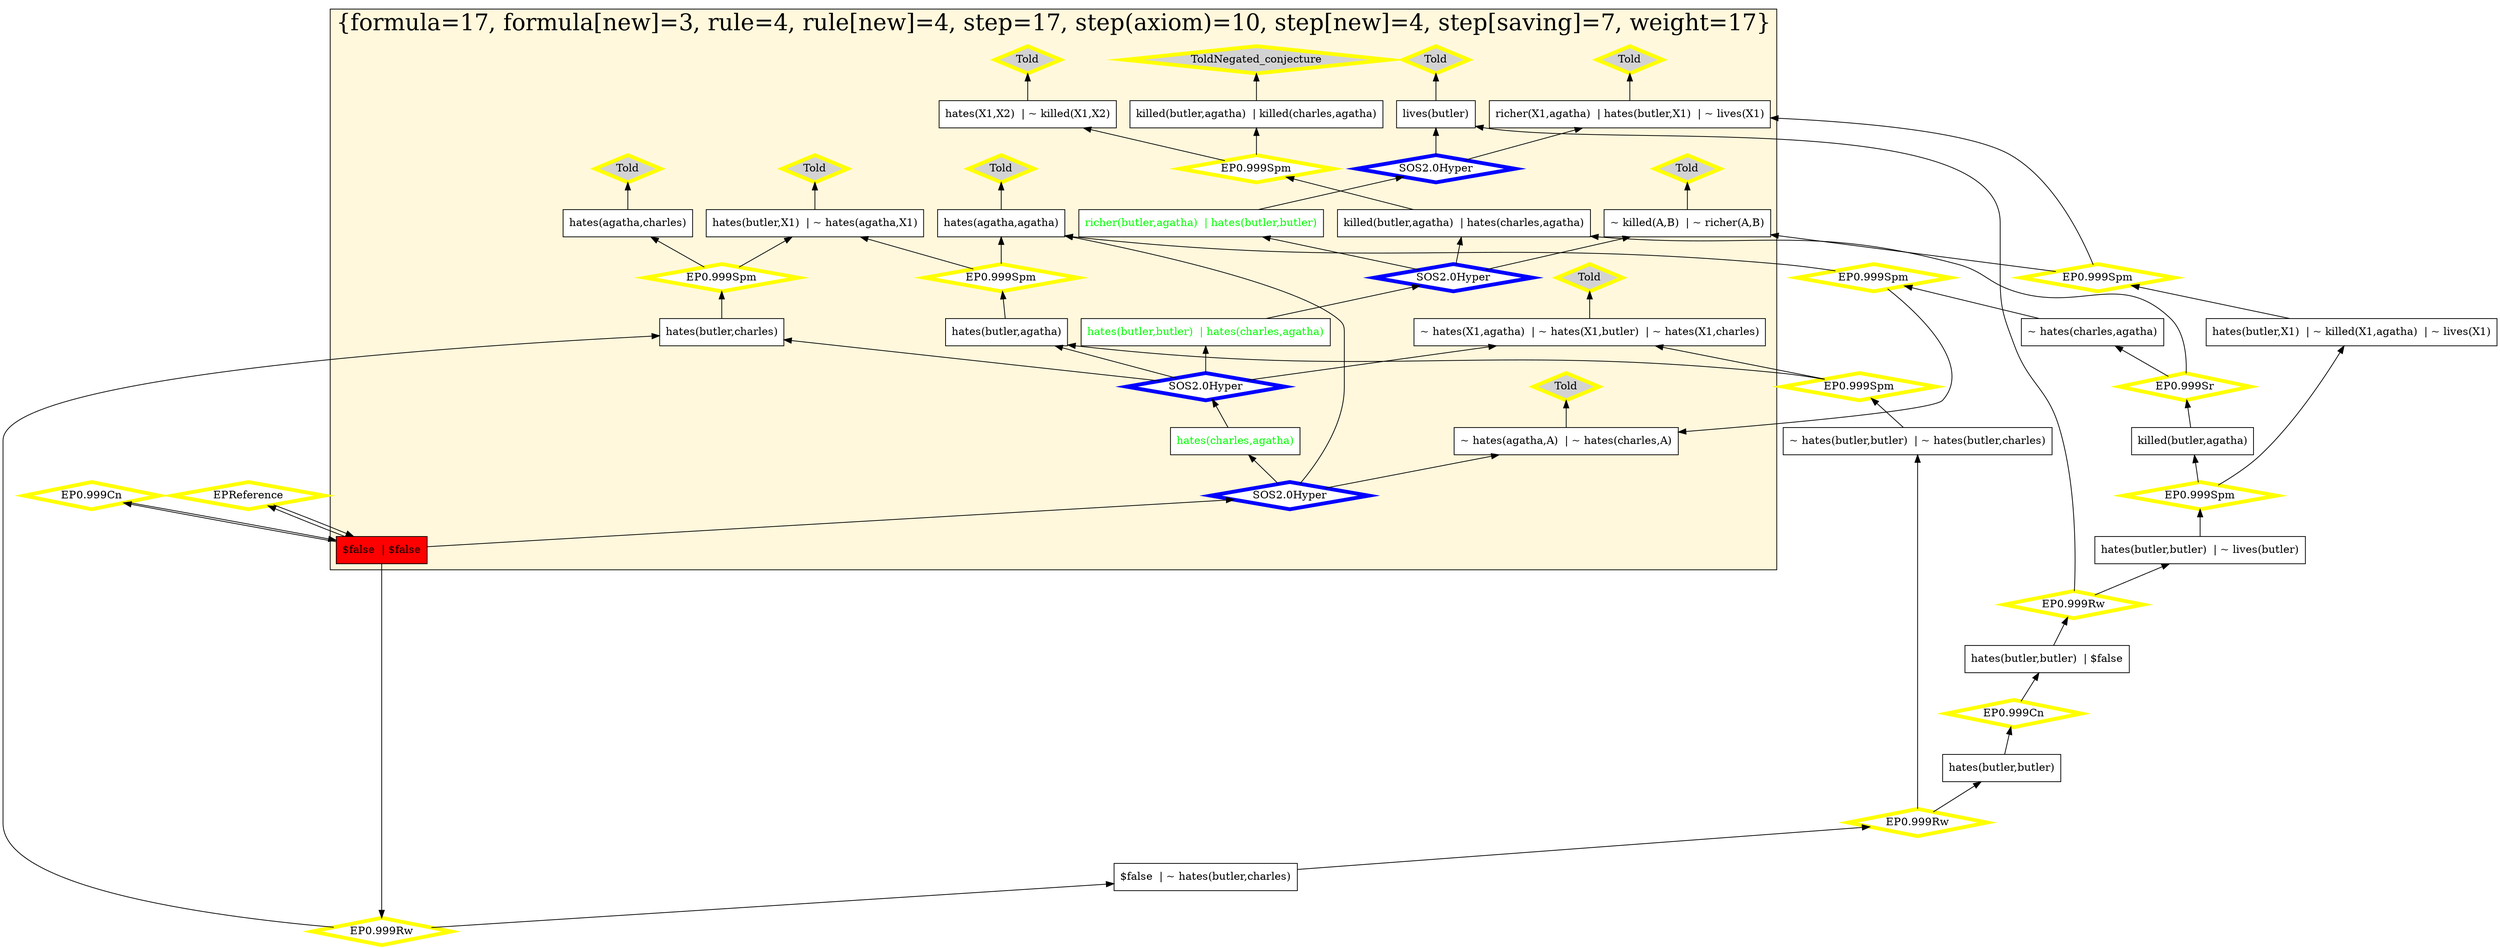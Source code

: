 digraph g 
{ rankdir=BT;
   
  "x_620" [ URL="http://inference-web.org/proofs/tptp/Solutions/PUZ/PUZ001-1/EP---1.1/answer.owl#ns_5_conclusion" color="black" shape="box" label="~ hates(agatha,X1)  | ~ hates(charles,X1)" fillcolor="white" style="filled"  ];
  "x_600" [ URL="http://inference-web.org/proofs/tptp/Solutions/PUZ/PUZ001-1/EP---1.1/answer.owl#ns_14_conclusion" color="black" shape="box" label="hates(butler,agatha)" fillcolor="white" style="filled"  ];
  "x_610" [ URL="http://inference-web.org/proofs/tptp/Solutions/PUZ/PUZ001-1/EP---1.1/answer.owl#ns_4_conclusion" color="black" shape="box" label="~ killed(X1,X2)  | ~ richer(X1,X2)" fillcolor="white" style="filled"  ];
  "x_622" [ URL="http://inference-web.org/proofs/tptp/Solutions/PUZ/PUZ001-1/SOS---2.0/answer.owl#ns_17_conclusion" color="black" shape="box" label="hates(butler,charles)" fillcolor="white" style="filled"  ];
  "x_623" [ URL="http://inference-web.org/proofs/tptp/Solutions/PUZ/PUZ001-1/EP---1.1/answer.owl#ns_31_conclusion" color="black" shape="box" label="hates(butler,butler)" fillcolor="white" style="filled"  ];
  "x_647" [ URL="http://inference-web.org/proofs/tptp/Solutions/PUZ/PUZ001-1/EP---1.1/answer.owl#ns_16_conclusion" color="black" shape="box" label="~ hates(charles,agatha)" fillcolor="white" style="filled"  ];
  "x_649" [ URL="http://inference-web.org/proofs/tptp/Solutions/PUZ/PUZ001-1/EP---1.1/answer.owl#ns_22_conclusion" color="black" shape="box" label="~ hates(butler,butler)  | ~ hates(butler,charles)" fillcolor="white" style="filled"  ];
  "x_573" [ fontcolor="green" URL="http://inference-web.org/proofs/tptp/Solutions/PUZ/PUZ001-1/SOS---2.0/answer.owl#ns_14_conclusion" color="black" shape="box" label="richer(butler,agatha)  | hates(butler,butler)" fillcolor="white" style="filled"  ];
  "x_625" [ URL="http://inference-web.org/proofs/tptp/Solutions/PUZ/PUZ001-1/SOS---2.0/answer.owl#ns_23_conclusion" color="black" shape="box" label="$false" fillcolor="red" style="filled"  ];
  "x_625" [ URL="http://inference-web.org/proofs/tptp/Solutions/PUZ/PUZ001-1/EP---1.1/answer.owl#ns_34_conclusion" color="black" shape="box" label="$false" fillcolor="red" style="filled"  ];
  "x_626" [ URL="http://inference-web.org/proofs/tptp/Solutions/PUZ/PUZ001-1/EP---1.1/answer.owl#ns_13_conclusion" color="black" shape="box" label="hates(charles,agatha)  | killed(butler,agatha)" fillcolor="white" style="filled"  ];
  "x_620" [ URL="http://inference-web.org/proofs/tptp/Solutions/PUZ/PUZ001-1/SOS---2.0/answer.owl#ns_2_conclusion" color="black" shape="box" label="~ hates(agatha,A)  | ~ hates(charles,A)" fillcolor="white" style="filled"  ];
  "x_636" [ URL="http://inference-web.org/proofs/tptp/Solutions/PUZ/PUZ001-1/SOS---2.0/answer.owl#ns_8_conclusion" color="black" shape="box" label="lives(butler)" fillcolor="white" style="filled"  ];
  "x_630" [ URL="http://inference-web.org/proofs/tptp/Solutions/PUZ/PUZ001-1/EP---1.1/answer.owl#ns_10_conclusion" color="black" shape="box" label="hates(butler,X1)  | ~ hates(agatha,X1)" fillcolor="white" style="filled"  ];
  "x_626" [ URL="http://inference-web.org/proofs/tptp/Solutions/PUZ/PUZ001-1/SOS---2.0/answer.owl#ns_18_conclusion" color="black" shape="box" label="killed(butler,agatha)  | hates(charles,agatha)" fillcolor="white" style="filled"  ];
  "x_608" [ URL="http://inference-web.org/proofs/tptp/Solutions/PUZ/PUZ001-1/EP---1.1/answer.owl#ns_8_conclusion" color="black" shape="box" label="hates(agatha,charles)" fillcolor="white" style="filled"  ];
  "x_602" [ URL="http://inference-web.org/proofs/tptp/Solutions/PUZ/PUZ001-1/EP---1.1/answer.owl#ns_9_conclusion" color="black" shape="box" label="hates(X1,X2)  | ~ killed(X1,X2)" fillcolor="white" style="filled"  ];
  "x_653" [ fontcolor="green" URL="http://inference-web.org/proofs/tptp/Solutions/PUZ/PUZ001-1/SOS---2.0/answer.owl#ns_19_conclusion" color="black" shape="box" label="hates(butler,butler)  | hates(charles,agatha)" fillcolor="white" style="filled"  ];
  "x_634" [ URL="http://inference-web.org/proofs/tptp/Solutions/PUZ/PUZ001-1/SOS---2.0/answer.owl#ns_3_conclusion" color="black" shape="box" label="~ hates(A,agatha)  | ~ hates(A,butler)  | ~ hates(A,charles)" fillcolor="white" style="filled"  ];
  "x_582" [ URL="http://inference-web.org/proofs/tptp/Solutions/PUZ/PUZ001-1/EP---1.1/answer.owl#ns_29_conclusion" color="black" shape="box" label="hates(butler,butler)  | ~ lives(butler)" fillcolor="white" style="filled"  ];
  "x_610" [ URL="http://inference-web.org/proofs/tptp/Solutions/PUZ/PUZ001-1/SOS---2.0/answer.owl#ns_1_conclusion" color="black" shape="box" label="~ killed(A,B)  | ~ richer(A,B)" fillcolor="white" style="filled"  ];
  "x_584" [ URL="http://inference-web.org/proofs/tptp/Solutions/PUZ/PUZ001-1/EP---1.1/answer.owl#ns_18_conclusion" color="black" shape="box" label="hates(butler,X1)  | ~ killed(X1,agatha)  | ~ lives(X1)" fillcolor="white" style="filled"  ];
  "x_655" [ URL="http://inference-web.org/proofs/tptp/Solutions/PUZ/PUZ001-1/EP---1.1/answer.owl#ns_32_conclusion" color="black" shape="box" label="$false  | ~ hates(butler,charles)" fillcolor="white" style="filled"  ];
  "x_636" [ URL="http://inference-web.org/proofs/tptp/Solutions/PUZ/PUZ001-1/EP---1.1/answer.owl#ns_2_conclusion" color="black" shape="box" label="lives(butler)" fillcolor="white" style="filled"  ];
  "x_656" [ fontcolor="green" URL="http://inference-web.org/proofs/tptp/Solutions/PUZ/PUZ001-1/SOS---2.0/answer.owl#ns_21_conclusion" color="black" shape="box" label="hates(charles,agatha)" fillcolor="white" style="filled"  ];
  "x_600" [ URL="http://inference-web.org/proofs/tptp/Solutions/PUZ/PUZ001-1/SOS---2.0/answer.owl#ns_15_conclusion" color="black" shape="box" label="hates(butler,agatha)" fillcolor="white" style="filled"  ];
  "x_658" [ URL="http://inference-web.org/proofs/tptp/Solutions/PUZ/PUZ001-1/EP---1.1/answer.owl#ns_7_conclusion" color="black" shape="box" label="hates(agatha,agatha)" fillcolor="white" style="filled"  ];
  "x_622" [ URL="http://inference-web.org/proofs/tptp/Solutions/PUZ/PUZ001-1/EP---1.1/answer.owl#ns_15_conclusion" color="black" shape="box" label="hates(butler,charles)" fillcolor="white" style="filled"  ];
  "x_658" [ URL="http://inference-web.org/proofs/tptp/Solutions/PUZ/PUZ001-1/SOS---2.0/answer.owl#ns_10_conclusion" color="black" shape="box" label="hates(agatha,agatha)" fillcolor="white" style="filled"  ];
  "x_613" [ URL="http://inference-web.org/proofs/tptp/Solutions/PUZ/PUZ001-1/SOS---2.0/answer.owl#ns_6_conclusion" color="black" shape="box" label="~ lives(A)  | richer(A,agatha)  | hates(butler,A)" fillcolor="white" style="filled"  ];
  "x_666" [ URL="http://inference-web.org/proofs/tptp/Solutions/PUZ/PUZ001-1/EP---1.1/answer.owl#ns_30_conclusion" color="black" shape="box" label="hates(butler,butler)  | $false" fillcolor="white" style="filled"  ];
  "x_625" [ URL="http://inference-web.org/proofs/tptp/Solutions/PUZ/PUZ001-1/EP---1.1/answer.owl#ns_35_conclusion" color="black" shape="box" label="$false" fillcolor="red" style="filled"  ];
  "x_634" [ URL="http://inference-web.org/proofs/tptp/Solutions/PUZ/PUZ001-1/EP---1.1/answer.owl#ns_6_conclusion" color="black" shape="box" label="~ hates(X1,agatha)  | ~ hates(X1,butler)  | ~ hates(X1,charles)" fillcolor="white" style="filled"  ];
  "x_625" [ URL="http://inference-web.org/proofs/tptp/Solutions/PUZ/PUZ001-1/EP---1.1/answer.owl#ns_33_conclusion" color="black" shape="box" label="$false  | $false" fillcolor="red" style="filled"  ];
  "x_672" [ URL="http://inference-web.org/proofs/tptp/Solutions/PUZ/PUZ001-1/EP---1.1/answer.owl#ns_25_conclusion" color="black" shape="box" label="killed(butler,agatha)" fillcolor="white" style="filled"  ];
  "x_578" [ URL="http://inference-web.org/proofs/tptp/Solutions/PUZ/PUZ001-1/EP---1.1/answer.owl#ns_12_conclusion" color="black" shape="box" label="killed(butler,agatha)  | killed(charles,agatha)" fillcolor="white" style="filled"  ];
  "x_613" [ URL="http://inference-web.org/proofs/tptp/Solutions/PUZ/PUZ001-1/EP---1.1/answer.owl#ns_11_conclusion" color="black" shape="box" label="richer(X1,agatha)  | hates(butler,X1)  | ~ lives(X1)" fillcolor="white" style="filled"  ];
  "490ca8fb:1242f8625f3:-7a01" [ URL="http://browser.inference-web.org/iwbrowser/BrowseNodeSet?url=http%3A%2F%2Finference-web.org%2Fproofs%2Ftptp%2FSolutions%2FPUZ%2FPUZ001-1%2FEP---1.1%2Fanswer.owl%23ns_16" color="yellow" shape="diamond" label="EP0.999Spm" fillcolor="white" style="filled" penwidth="5"  ];
  "x_647" -> "490ca8fb:1242f8625f3:-7a01";
  "490ca8fb:1242f8625f3:-7a01" -> "x_620";
  "490ca8fb:1242f8625f3:-7a01" -> "x_658";
  "490ca8fb:1242f8625f3:-7a18" [ URL="http://browser.inference-web.org/iwbrowser/BrowseNodeSet?url=http%3A%2F%2Finference-web.org%2Fproofs%2Ftptp%2FSolutions%2FPUZ%2FPUZ001-1%2FEP---1.1%2Fanswer.owl%23ns_15" color="yellow" shape="diamond" label="EP0.999Spm" fillcolor="white" style="filled" penwidth="5"  ];
  "x_622" -> "490ca8fb:1242f8625f3:-7a18";
  "490ca8fb:1242f8625f3:-7a18" -> "x_608";
  "490ca8fb:1242f8625f3:-7a18" -> "x_630";
  "490ca8fb:1242f8625f3:-79f2" [ URL="http://browser.inference-web.org/iwbrowser/BrowseNodeSet?url=http%3A%2F%2Finference-web.org%2Fproofs%2Ftptp%2FSolutions%2FPUZ%2FPUZ001-1%2FEP---1.1%2Fanswer.owl%23ns_9" color="yellow" shape="diamond" label="Told" fillcolor="lightgrey" style="filled" penwidth="5"  ];
  "x_602" -> "490ca8fb:1242f8625f3:-79f2";
  "490ca8fb:1242f8625f3:-79fe" [ URL="http://browser.inference-web.org/iwbrowser/BrowseNodeSet?url=http%3A%2F%2Finference-web.org%2Fproofs%2Ftptp%2FSolutions%2FPUZ%2FPUZ001-1%2FEP---1.1%2Fanswer.owl%23ns_7" color="yellow" shape="diamond" label="Told" fillcolor="lightgrey" style="filled" penwidth="5"  ];
  "x_658" -> "490ca8fb:1242f8625f3:-79fe";
  "490ca8fb:1242f8625f3:-7a0d" [ URL="http://browser.inference-web.org/iwbrowser/BrowseNodeSet?url=http%3A%2F%2Finference-web.org%2Fproofs%2Ftptp%2FSolutions%2FPUZ%2FPUZ001-1%2FEP---1.1%2Fanswer.owl%23ns_30" color="yellow" shape="diamond" label="EP0.999Rw" fillcolor="white" style="filled" penwidth="5"  ];
  "x_666" -> "490ca8fb:1242f8625f3:-7a0d";
  "490ca8fb:1242f8625f3:-7a0d" -> "x_582";
  "490ca8fb:1242f8625f3:-7a0d" -> "x_636";
  "490ca8fb:1242f8625f3:-79ef" [ URL="http://browser.inference-web.org/iwbrowser/BrowseNodeSet?url=http%3A%2F%2Finference-web.org%2Fproofs%2Ftptp%2FSolutions%2FPUZ%2FPUZ001-1%2FEP---1.1%2Fanswer.owl%23ns_18" color="yellow" shape="diamond" label="EP0.999Spm" fillcolor="white" style="filled" penwidth="5"  ];
  "x_584" -> "490ca8fb:1242f8625f3:-79ef";
  "490ca8fb:1242f8625f3:-79ef" -> "x_610";
  "490ca8fb:1242f8625f3:-79ef" -> "x_613";
  "490ca8fb:1242f8625f3:-79e6" [ URL="http://browser.inference-web.org/iwbrowser/BrowseNodeSet?url=http%3A%2F%2Finference-web.org%2Fproofs%2Ftptp%2FSolutions%2FPUZ%2FPUZ001-1%2FEP---1.1%2Fanswer.owl%23ns_22" color="yellow" shape="diamond" label="EP0.999Spm" fillcolor="white" style="filled" penwidth="5"  ];
  "x_649" -> "490ca8fb:1242f8625f3:-79e6";
  "490ca8fb:1242f8625f3:-79e6" -> "x_600";
  "490ca8fb:1242f8625f3:-79e6" -> "x_634";
  "490ca8fb:1242f8625f3:-79f8" [ URL="http://browser.inference-web.org/iwbrowser/BrowseNodeSet?url=http%3A%2F%2Finference-web.org%2Fproofs%2Ftptp%2FSolutions%2FPUZ%2FPUZ001-1%2FEP---1.1%2Fanswer.owl%23ns_13" color="yellow" shape="diamond" label="EP0.999Spm" fillcolor="white" style="filled" penwidth="5"  ];
  "x_626" -> "490ca8fb:1242f8625f3:-79f8";
  "490ca8fb:1242f8625f3:-79f8" -> "x_578";
  "490ca8fb:1242f8625f3:-79f8" -> "x_602";
  "490ca8fb:1242f8625f3:-7a2b" [ URL="http://browser.inference-web.org/iwbrowser/BrowseNodeSet?url=http%3A%2F%2Finference-web.org%2Fproofs%2Ftptp%2FSolutions%2FPUZ%2FPUZ001-1%2FSOS---2.0%2Fanswer.owl%23ns_14" color="blue" shape="diamond" label="SOS2.0Hyper" fillcolor="white" style="filled" penwidth="5"  ];
  "x_573" -> "490ca8fb:1242f8625f3:-7a2b";
  "490ca8fb:1242f8625f3:-7a2b" -> "x_613";
  "490ca8fb:1242f8625f3:-7a2b" -> "x_636";
  "490ca8fb:1242f8625f3:-7a1f" [ URL="http://browser.inference-web.org/iwbrowser/BrowseNodeSet?url=http%3A%2F%2Finference-web.org%2Fproofs%2Ftptp%2FSolutions%2FPUZ%2FPUZ001-1%2FEP---1.1%2Fanswer.owl%23answer" color="yellow" shape="diamond" label="EPReference" fillcolor="white" style="filled" penwidth="5"  ];
  "x_625" -> "490ca8fb:1242f8625f3:-7a1f";
  "490ca8fb:1242f8625f3:-7a1f" -> "x_625";
  "490ca8fb:1242f8625f3:-7a1d" [ URL="http://browser.inference-web.org/iwbrowser/BrowseNodeSet?url=http%3A%2F%2Finference-web.org%2Fproofs%2Ftptp%2FSolutions%2FPUZ%2FPUZ001-1%2FEP---1.1%2Fanswer.owl%23ns_34" color="yellow" shape="diamond" label="EP0.999Cn" fillcolor="white" style="filled" penwidth="5"  ];
  "x_625" -> "490ca8fb:1242f8625f3:-7a1d";
  "490ca8fb:1242f8625f3:-7a1d" -> "x_625";
  "490ca8fb:1242f8625f3:-7a22" [ URL="http://browser.inference-web.org/iwbrowser/BrowseNodeSet?url=http%3A%2F%2Finference-web.org%2Fproofs%2Ftptp%2FSolutions%2FPUZ%2FPUZ001-1%2FEP---1.1%2Fanswer.owl%23ns_10" color="yellow" shape="diamond" label="Told" fillcolor="lightgrey" style="filled" penwidth="5"  ];
  "x_630" -> "490ca8fb:1242f8625f3:-7a22";
  "490ca8fb:1242f8625f3:-7a07" [ URL="http://browser.inference-web.org/iwbrowser/BrowseNodeSet?url=http%3A%2F%2Finference-web.org%2Fproofs%2Ftptp%2FSolutions%2FPUZ%2FPUZ001-1%2FEP---1.1%2Fanswer.owl%23ns_29" color="yellow" shape="diamond" label="EP0.999Spm" fillcolor="white" style="filled" penwidth="5"  ];
  "x_582" -> "490ca8fb:1242f8625f3:-7a07";
  "490ca8fb:1242f8625f3:-7a07" -> "x_584";
  "490ca8fb:1242f8625f3:-7a07" -> "x_672";
  "490ca8fb:1242f8625f3:-7a12" [ URL="http://browser.inference-web.org/iwbrowser/BrowseNodeSet?url=http%3A%2F%2Finference-web.org%2Fproofs%2Ftptp%2FSolutions%2FPUZ%2FPUZ001-1%2FEP---1.1%2Fanswer.owl%23ns_32" color="yellow" shape="diamond" label="EP0.999Rw" fillcolor="white" style="filled" penwidth="5"  ];
  "x_655" -> "490ca8fb:1242f8625f3:-7a12";
  "490ca8fb:1242f8625f3:-7a12" -> "x_623";
  "490ca8fb:1242f8625f3:-7a12" -> "x_649";
  "490ca8fb:1242f8625f3:-7a0f" [ URL="http://browser.inference-web.org/iwbrowser/BrowseNodeSet?url=http%3A%2F%2Finference-web.org%2Fproofs%2Ftptp%2FSolutions%2FPUZ%2FPUZ001-1%2FEP---1.1%2Fanswer.owl%23ns_31" color="yellow" shape="diamond" label="EP0.999Cn" fillcolor="white" style="filled" penwidth="5"  ];
  "x_623" -> "490ca8fb:1242f8625f3:-7a0f";
  "490ca8fb:1242f8625f3:-7a0f" -> "x_666";
  "490ca8fb:1242f8625f3:-7a59" [ URL="http://browser.inference-web.org/iwbrowser/BrowseNodeSet?url=http%3A%2F%2Finference-web.org%2Fproofs%2Ftptp%2FSolutions%2FPUZ%2FPUZ001-1%2FSOS---2.0%2Fanswer.owl%23answer" color="blue" shape="diamond" label="SOS2.0Hyper" fillcolor="white" style="filled" penwidth="5"  ];
  "x_625" -> "490ca8fb:1242f8625f3:-7a59";
  "490ca8fb:1242f8625f3:-7a59" -> "x_620";
  "490ca8fb:1242f8625f3:-7a59" -> "x_656";
  "490ca8fb:1242f8625f3:-7a59" -> "x_658";
  "490ca8fb:1242f8625f3:-79e0" [ URL="http://browser.inference-web.org/iwbrowser/BrowseNodeSet?url=http%3A%2F%2Finference-web.org%2Fproofs%2Ftptp%2FSolutions%2FPUZ%2FPUZ001-1%2FEP---1.1%2Fanswer.owl%23ns_6" color="yellow" shape="diamond" label="Told" fillcolor="lightgrey" style="filled" penwidth="5"  ];
  "x_634" -> "490ca8fb:1242f8625f3:-79e0";
  "490ca8fb:1242f8625f3:-7a1b" [ URL="http://browser.inference-web.org/iwbrowser/BrowseNodeSet?url=http%3A%2F%2Finference-web.org%2Fproofs%2Ftptp%2FSolutions%2FPUZ%2FPUZ001-1%2FEP---1.1%2Fanswer.owl%23ns_33" color="yellow" shape="diamond" label="EP0.999Rw" fillcolor="white" style="filled" penwidth="5"  ];
  "x_625" -> "490ca8fb:1242f8625f3:-7a1b";
  "490ca8fb:1242f8625f3:-7a1b" -> "x_622";
  "490ca8fb:1242f8625f3:-7a1b" -> "x_655";
  "490ca8fb:1242f8625f3:-7a04" [ URL="http://browser.inference-web.org/iwbrowser/BrowseNodeSet?url=http%3A%2F%2Finference-web.org%2Fproofs%2Ftptp%2FSolutions%2FPUZ%2FPUZ001-1%2FEP---1.1%2Fanswer.owl%23ns_25" color="yellow" shape="diamond" label="EP0.999Sr" fillcolor="white" style="filled" penwidth="5"  ];
  "x_672" -> "490ca8fb:1242f8625f3:-7a04";
  "490ca8fb:1242f8625f3:-7a04" -> "x_626";
  "490ca8fb:1242f8625f3:-7a04" -> "x_647";
  "490ca8fb:1242f8625f3:-7a0a" [ URL="http://browser.inference-web.org/iwbrowser/BrowseNodeSet?url=http%3A%2F%2Finference-web.org%2Fproofs%2Ftptp%2FSolutions%2FPUZ%2FPUZ001-1%2FEP---1.1%2Fanswer.owl%23ns_2" color="yellow" shape="diamond" label="Told" fillcolor="lightgrey" style="filled" penwidth="5"  ];
  "x_636" -> "490ca8fb:1242f8625f3:-7a0a";
  "490ca8fb:1242f8625f3:-79e9" [ URL="http://browser.inference-web.org/iwbrowser/BrowseNodeSet?url=http%3A%2F%2Finference-web.org%2Fproofs%2Ftptp%2FSolutions%2FPUZ%2FPUZ001-1%2FEP---1.1%2Fanswer.owl%23ns_4" color="yellow" shape="diamond" label="Told" fillcolor="lightgrey" style="filled" penwidth="5"  ];
  "x_610" -> "490ca8fb:1242f8625f3:-79e9";
  "490ca8fb:1242f8625f3:-7a4f" [ URL="http://browser.inference-web.org/iwbrowser/BrowseNodeSet?url=http%3A%2F%2Finference-web.org%2Fproofs%2Ftptp%2FSolutions%2FPUZ%2FPUZ001-1%2FSOS---2.0%2Fanswer.owl%23ns_21" color="blue" shape="diamond" label="SOS2.0Hyper" fillcolor="white" style="filled" penwidth="5"  ];
  "x_656" -> "490ca8fb:1242f8625f3:-7a4f";
  "490ca8fb:1242f8625f3:-7a4f" -> "x_600";
  "490ca8fb:1242f8625f3:-7a4f" -> "x_622";
  "490ca8fb:1242f8625f3:-7a4f" -> "x_634";
  "490ca8fb:1242f8625f3:-7a4f" -> "x_653";
  "490ca8fb:1242f8625f3:-7a3b" [ URL="http://browser.inference-web.org/iwbrowser/BrowseNodeSet?url=http%3A%2F%2Finference-web.org%2Fproofs%2Ftptp%2FSolutions%2FPUZ%2FPUZ001-1%2FSOS---2.0%2Fanswer.owl%23ns_19" color="blue" shape="diamond" label="SOS2.0Hyper" fillcolor="white" style="filled" penwidth="5"  ];
  "x_653" -> "490ca8fb:1242f8625f3:-7a3b";
  "490ca8fb:1242f8625f3:-7a3b" -> "x_573";
  "490ca8fb:1242f8625f3:-7a3b" -> "x_610";
  "490ca8fb:1242f8625f3:-7a3b" -> "x_626";
  "490ca8fb:1242f8625f3:-79f5" [ URL="http://browser.inference-web.org/iwbrowser/BrowseNodeSet?url=http%3A%2F%2Finference-web.org%2Fproofs%2Ftptp%2FSolutions%2FPUZ%2FPUZ001-1%2FEP---1.1%2Fanswer.owl%23ns_12" color="yellow" shape="diamond" label="ToldNegated_conjecture" fillcolor="lightgrey" style="filled" penwidth="5"  ];
  "x_578" -> "490ca8fb:1242f8625f3:-79f5";
  "490ca8fb:1242f8625f3:-79fb" [ URL="http://browser.inference-web.org/iwbrowser/BrowseNodeSet?url=http%3A%2F%2Finference-web.org%2Fproofs%2Ftptp%2FSolutions%2FPUZ%2FPUZ001-1%2FEP---1.1%2Fanswer.owl%23ns_5" color="yellow" shape="diamond" label="Told" fillcolor="lightgrey" style="filled" penwidth="5"  ];
  "x_620" -> "490ca8fb:1242f8625f3:-79fb";
  "490ca8fb:1242f8625f3:-79ec" [ URL="http://browser.inference-web.org/iwbrowser/BrowseNodeSet?url=http%3A%2F%2Finference-web.org%2Fproofs%2Ftptp%2FSolutions%2FPUZ%2FPUZ001-1%2FEP---1.1%2Fanswer.owl%23ns_11" color="yellow" shape="diamond" label="Told" fillcolor="lightgrey" style="filled" penwidth="5"  ];
  "x_613" -> "490ca8fb:1242f8625f3:-79ec";
  "490ca8fb:1242f8625f3:-79e3" [ URL="http://browser.inference-web.org/iwbrowser/BrowseNodeSet?url=http%3A%2F%2Finference-web.org%2Fproofs%2Ftptp%2FSolutions%2FPUZ%2FPUZ001-1%2FEP---1.1%2Fanswer.owl%23ns_14" color="yellow" shape="diamond" label="EP0.999Spm" fillcolor="white" style="filled" penwidth="5"  ];
  "x_600" -> "490ca8fb:1242f8625f3:-79e3";
  "490ca8fb:1242f8625f3:-79e3" -> "x_630";
  "490ca8fb:1242f8625f3:-79e3" -> "x_658";
  "490ca8fb:1242f8625f3:-7a15" [ URL="http://browser.inference-web.org/iwbrowser/BrowseNodeSet?url=http%3A%2F%2Finference-web.org%2Fproofs%2Ftptp%2FSolutions%2FPUZ%2FPUZ001-1%2FEP---1.1%2Fanswer.owl%23ns_8" color="yellow" shape="diamond" label="Told" fillcolor="lightgrey" style="filled" penwidth="5"  ];
  "x_608" -> "490ca8fb:1242f8625f3:-7a15";
  
 subgraph cluster_opt 
{ labelloc=b label="{formula=17, formula[new]=3, rule=4, rule[new]=4, step=17, step(axiom)=10, step[new]=4, step[saving]=7, weight=17}" 
 fontsize=30 fillcolor=cornsilk style=filled 
  x_653 ; x_610 ; x_608 ; x_578 ; x_613 ; x_622 ; x_620 ; x_626 ; x_625 ; x_630 ; x_600 ; x_634 ; x_573 ; x_602 ; x_656 ; x_658 ; x_636 ; "490ca8fb:1242f8625f3:-7a18" ;
 "490ca8fb:1242f8625f3:-7a4f" ;
 "490ca8fb:1242f8625f3:-79e9" ;
 "490ca8fb:1242f8625f3:-7a0a" ;
 "490ca8fb:1242f8625f3:-79f2" ;
 "490ca8fb:1242f8625f3:-79fe" ;
 "490ca8fb:1242f8625f3:-7a3b" ;
 "490ca8fb:1242f8625f3:-79fb" ;
 "490ca8fb:1242f8625f3:-79f5" ;
 "490ca8fb:1242f8625f3:-79f8" ;
 "490ca8fb:1242f8625f3:-7a2b" ;
 "490ca8fb:1242f8625f3:-79ec" ;
 "490ca8fb:1242f8625f3:-79e3" ;
 "490ca8fb:1242f8625f3:-7a22" ;
 "490ca8fb:1242f8625f3:-7a15" ;
 "490ca8fb:1242f8625f3:-7a59" ;
 "490ca8fb:1242f8625f3:-79e0" ;
 
}
 
}
